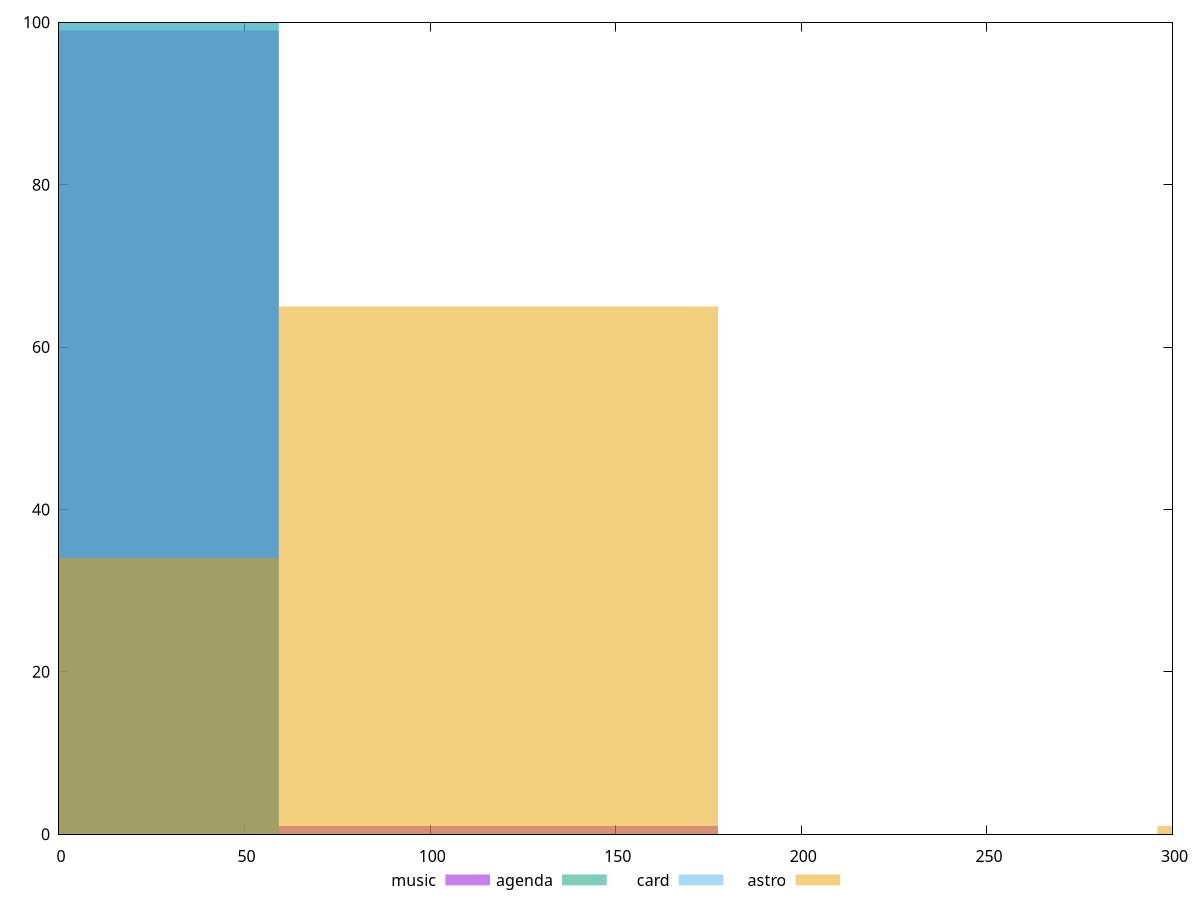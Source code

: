 reset

$music <<EOF
118.36597678377849 1
0 99
EOF

$agenda <<EOF
0 100
EOF

$card <<EOF
0 100
EOF

$astro <<EOF
355.0979303513355 1
0 34
118.36597678377849 65
EOF

set key outside below
set boxwidth 118.36597678377849
set xrange [0:300]
set yrange [0:100]
set trange [0:100]
set style fill transparent solid 0.5 noborder
set terminal svg size 640, 520 enhanced background rgb 'white'
set output "reports/report_00032_2021-02-25T10-28-15.087Z/unminified-javascript/comparison/histogram/all_raw.svg"

plot $music title "music" with boxes, \
     $agenda title "agenda" with boxes, \
     $card title "card" with boxes, \
     $astro title "astro" with boxes

reset
